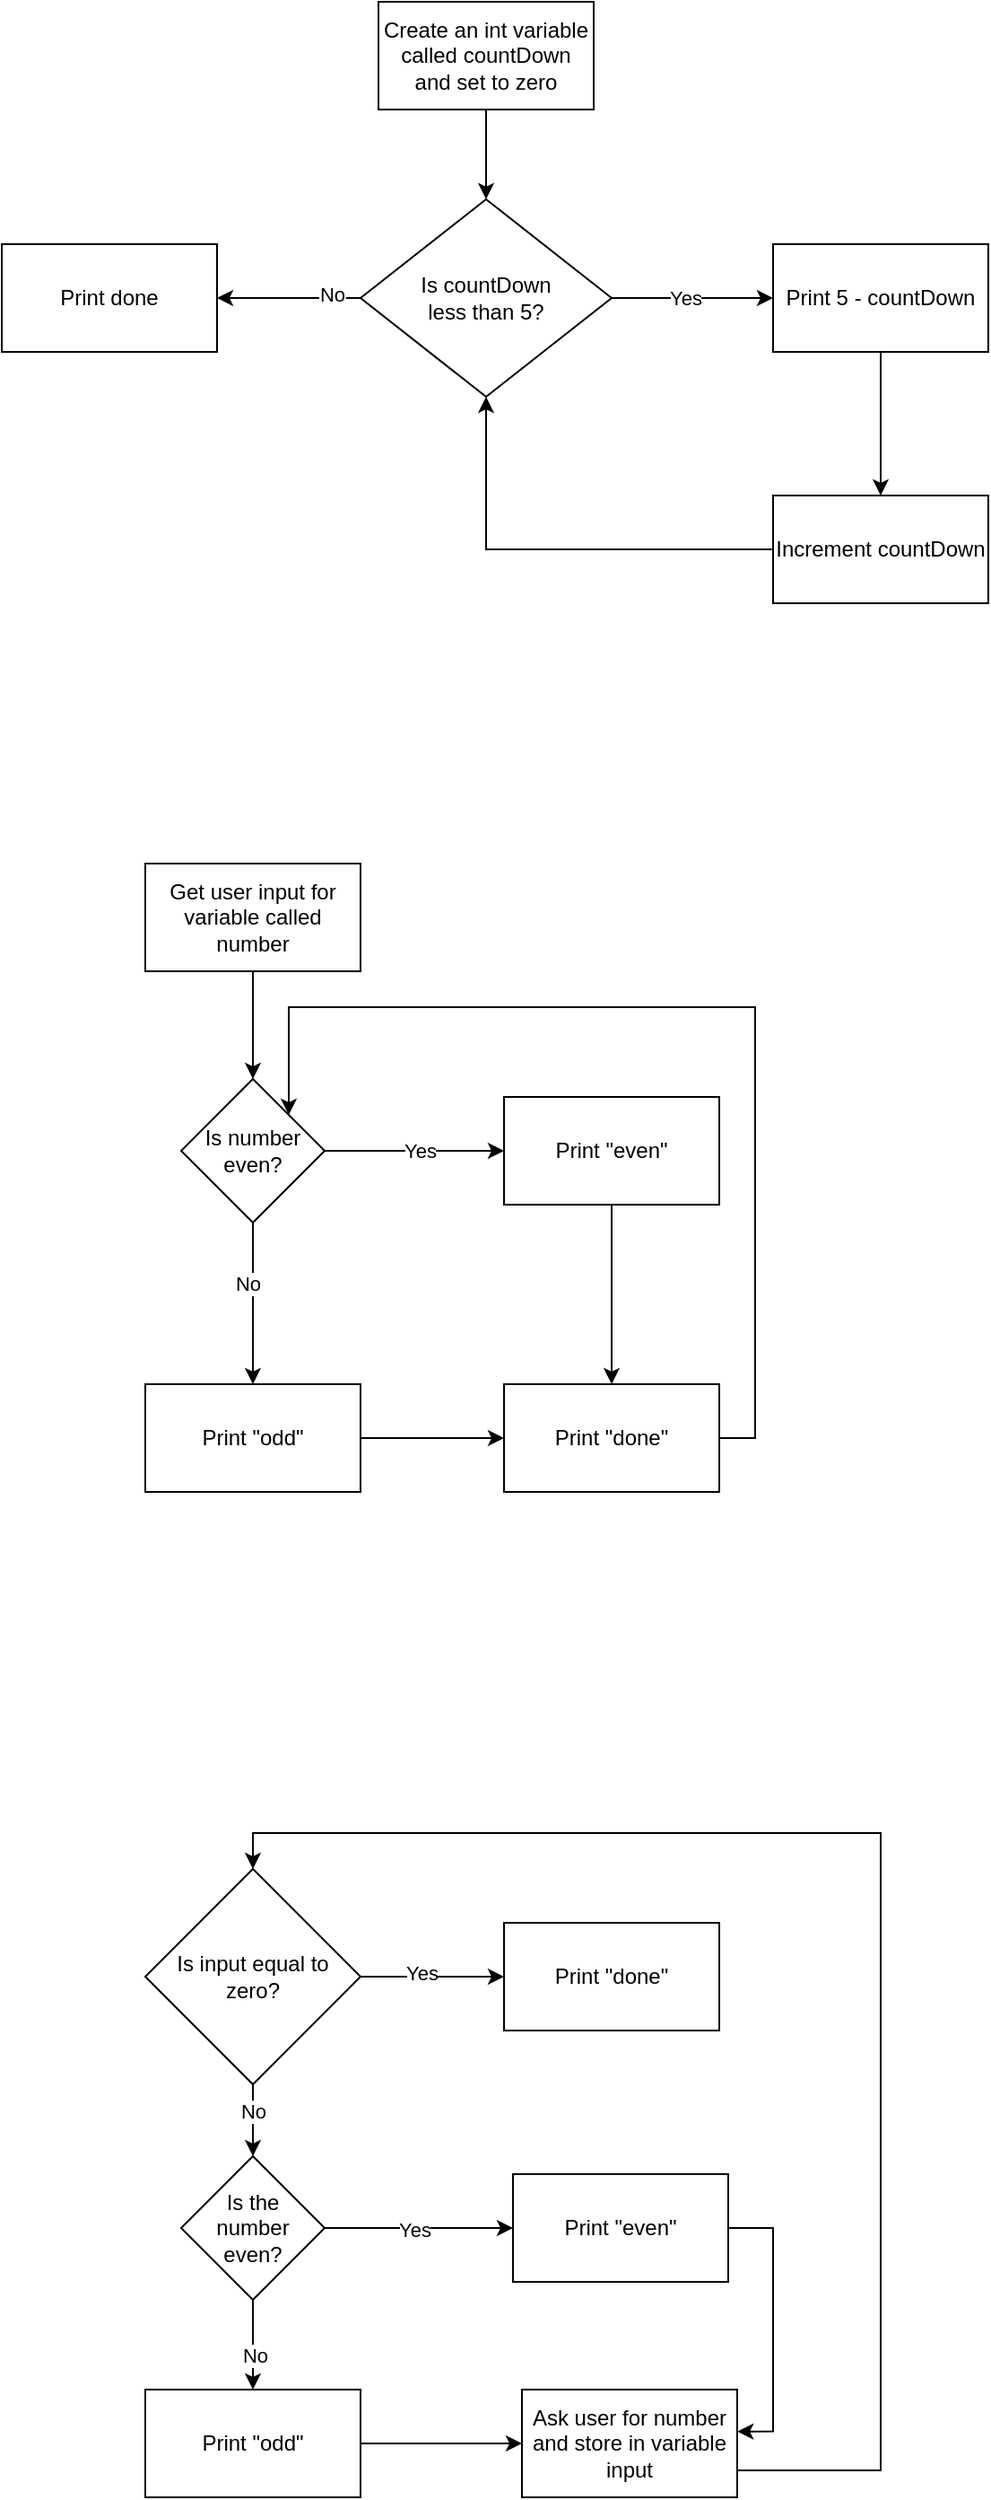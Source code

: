 <mxfile version="23.1.5" type="device">
  <diagram name="Page-1" id="IMZZGxzZ7bTBb0joA8Pl">
    <mxGraphModel dx="918" dy="491" grid="1" gridSize="10" guides="1" tooltips="1" connect="1" arrows="1" fold="1" page="1" pageScale="1" pageWidth="850" pageHeight="1100" math="0" shadow="0">
      <root>
        <mxCell id="0" />
        <mxCell id="1" parent="0" />
        <mxCell id="hcAD2XGrNL9wAn7smFgp-3" value="" style="edgeStyle=orthogonalEdgeStyle;rounded=0;orthogonalLoop=1;jettySize=auto;html=1;" edge="1" parent="1" source="hcAD2XGrNL9wAn7smFgp-1" target="hcAD2XGrNL9wAn7smFgp-2">
          <mxGeometry relative="1" as="geometry" />
        </mxCell>
        <mxCell id="hcAD2XGrNL9wAn7smFgp-1" value="Create an int variable called countDown and set to zero" style="rounded=0;whiteSpace=wrap;html=1;" vertex="1" parent="1">
          <mxGeometry x="230" y="60" width="120" height="60" as="geometry" />
        </mxCell>
        <mxCell id="hcAD2XGrNL9wAn7smFgp-5" value="" style="edgeStyle=orthogonalEdgeStyle;rounded=0;orthogonalLoop=1;jettySize=auto;html=1;" edge="1" parent="1" source="hcAD2XGrNL9wAn7smFgp-2" target="hcAD2XGrNL9wAn7smFgp-4">
          <mxGeometry relative="1" as="geometry" />
        </mxCell>
        <mxCell id="hcAD2XGrNL9wAn7smFgp-6" value="Yes" style="edgeLabel;html=1;align=center;verticalAlign=middle;resizable=0;points=[];" vertex="1" connectable="0" parent="hcAD2XGrNL9wAn7smFgp-5">
          <mxGeometry x="-0.1" relative="1" as="geometry">
            <mxPoint as="offset" />
          </mxGeometry>
        </mxCell>
        <mxCell id="hcAD2XGrNL9wAn7smFgp-13" style="edgeStyle=orthogonalEdgeStyle;rounded=0;orthogonalLoop=1;jettySize=auto;html=1;" edge="1" parent="1" source="hcAD2XGrNL9wAn7smFgp-2" target="hcAD2XGrNL9wAn7smFgp-9">
          <mxGeometry relative="1" as="geometry" />
        </mxCell>
        <mxCell id="hcAD2XGrNL9wAn7smFgp-14" value="No" style="edgeLabel;html=1;align=center;verticalAlign=middle;resizable=0;points=[];" vertex="1" connectable="0" parent="hcAD2XGrNL9wAn7smFgp-13">
          <mxGeometry x="-0.561" y="-2" relative="1" as="geometry">
            <mxPoint x="1" as="offset" />
          </mxGeometry>
        </mxCell>
        <mxCell id="hcAD2XGrNL9wAn7smFgp-2" value="Is countDown &lt;br&gt;less than 5?" style="rhombus;whiteSpace=wrap;html=1;rounded=0;" vertex="1" parent="1">
          <mxGeometry x="220" y="170" width="140" height="110" as="geometry" />
        </mxCell>
        <mxCell id="hcAD2XGrNL9wAn7smFgp-8" value="" style="edgeStyle=orthogonalEdgeStyle;rounded=0;orthogonalLoop=1;jettySize=auto;html=1;" edge="1" parent="1" source="hcAD2XGrNL9wAn7smFgp-4" target="hcAD2XGrNL9wAn7smFgp-7">
          <mxGeometry relative="1" as="geometry" />
        </mxCell>
        <mxCell id="hcAD2XGrNL9wAn7smFgp-4" value="Print 5 - countDown" style="whiteSpace=wrap;html=1;rounded=0;" vertex="1" parent="1">
          <mxGeometry x="450" y="195" width="120" height="60" as="geometry" />
        </mxCell>
        <mxCell id="hcAD2XGrNL9wAn7smFgp-12" value="" style="edgeStyle=orthogonalEdgeStyle;rounded=0;orthogonalLoop=1;jettySize=auto;html=1;entryX=0.5;entryY=1;entryDx=0;entryDy=0;" edge="1" parent="1" source="hcAD2XGrNL9wAn7smFgp-7" target="hcAD2XGrNL9wAn7smFgp-2">
          <mxGeometry relative="1" as="geometry" />
        </mxCell>
        <mxCell id="hcAD2XGrNL9wAn7smFgp-7" value="Increment countDown" style="whiteSpace=wrap;html=1;rounded=0;" vertex="1" parent="1">
          <mxGeometry x="450" y="335" width="120" height="60" as="geometry" />
        </mxCell>
        <mxCell id="hcAD2XGrNL9wAn7smFgp-9" value="Print done" style="whiteSpace=wrap;html=1;rounded=0;" vertex="1" parent="1">
          <mxGeometry x="20" y="195" width="120" height="60" as="geometry" />
        </mxCell>
        <mxCell id="hcAD2XGrNL9wAn7smFgp-17" style="edgeStyle=orthogonalEdgeStyle;rounded=0;orthogonalLoop=1;jettySize=auto;html=1;" edge="1" parent="1" source="hcAD2XGrNL9wAn7smFgp-15" target="hcAD2XGrNL9wAn7smFgp-16">
          <mxGeometry relative="1" as="geometry" />
        </mxCell>
        <mxCell id="hcAD2XGrNL9wAn7smFgp-15" value="Get user input for variable called number" style="rounded=0;whiteSpace=wrap;html=1;" vertex="1" parent="1">
          <mxGeometry x="100" y="540" width="120" height="60" as="geometry" />
        </mxCell>
        <mxCell id="hcAD2XGrNL9wAn7smFgp-19" value="" style="edgeStyle=orthogonalEdgeStyle;rounded=0;orthogonalLoop=1;jettySize=auto;html=1;" edge="1" parent="1" source="hcAD2XGrNL9wAn7smFgp-16" target="hcAD2XGrNL9wAn7smFgp-18">
          <mxGeometry relative="1" as="geometry" />
        </mxCell>
        <mxCell id="hcAD2XGrNL9wAn7smFgp-21" value="Yes" style="edgeLabel;html=1;align=center;verticalAlign=middle;resizable=0;points=[];" vertex="1" connectable="0" parent="hcAD2XGrNL9wAn7smFgp-19">
          <mxGeometry x="0.05" relative="1" as="geometry">
            <mxPoint as="offset" />
          </mxGeometry>
        </mxCell>
        <mxCell id="hcAD2XGrNL9wAn7smFgp-23" value="" style="edgeStyle=orthogonalEdgeStyle;rounded=0;orthogonalLoop=1;jettySize=auto;html=1;" edge="1" parent="1" source="hcAD2XGrNL9wAn7smFgp-16" target="hcAD2XGrNL9wAn7smFgp-22">
          <mxGeometry relative="1" as="geometry" />
        </mxCell>
        <mxCell id="hcAD2XGrNL9wAn7smFgp-24" value="No" style="edgeLabel;html=1;align=center;verticalAlign=middle;resizable=0;points=[];" vertex="1" connectable="0" parent="hcAD2XGrNL9wAn7smFgp-23">
          <mxGeometry x="-0.252" y="-3" relative="1" as="geometry">
            <mxPoint as="offset" />
          </mxGeometry>
        </mxCell>
        <mxCell id="hcAD2XGrNL9wAn7smFgp-16" value="Is number even?" style="rhombus;whiteSpace=wrap;html=1;" vertex="1" parent="1">
          <mxGeometry x="120" y="660" width="80" height="80" as="geometry" />
        </mxCell>
        <mxCell id="hcAD2XGrNL9wAn7smFgp-27" style="edgeStyle=orthogonalEdgeStyle;rounded=0;orthogonalLoop=1;jettySize=auto;html=1;" edge="1" parent="1" source="hcAD2XGrNL9wAn7smFgp-18" target="hcAD2XGrNL9wAn7smFgp-25">
          <mxGeometry relative="1" as="geometry" />
        </mxCell>
        <mxCell id="hcAD2XGrNL9wAn7smFgp-18" value="Print &quot;even&quot;" style="whiteSpace=wrap;html=1;" vertex="1" parent="1">
          <mxGeometry x="300" y="670" width="120" height="60" as="geometry" />
        </mxCell>
        <mxCell id="hcAD2XGrNL9wAn7smFgp-26" value="" style="edgeStyle=orthogonalEdgeStyle;rounded=0;orthogonalLoop=1;jettySize=auto;html=1;" edge="1" parent="1" source="hcAD2XGrNL9wAn7smFgp-22" target="hcAD2XGrNL9wAn7smFgp-25">
          <mxGeometry relative="1" as="geometry" />
        </mxCell>
        <mxCell id="hcAD2XGrNL9wAn7smFgp-22" value="Print &quot;odd&quot;" style="whiteSpace=wrap;html=1;" vertex="1" parent="1">
          <mxGeometry x="100" y="830" width="120" height="60" as="geometry" />
        </mxCell>
        <mxCell id="hcAD2XGrNL9wAn7smFgp-28" style="edgeStyle=orthogonalEdgeStyle;rounded=0;orthogonalLoop=1;jettySize=auto;html=1;entryX=1;entryY=0;entryDx=0;entryDy=0;exitX=1;exitY=0.5;exitDx=0;exitDy=0;" edge="1" parent="1" source="hcAD2XGrNL9wAn7smFgp-25" target="hcAD2XGrNL9wAn7smFgp-16">
          <mxGeometry relative="1" as="geometry">
            <mxPoint x="540" y="870" as="sourcePoint" />
            <mxPoint x="460" y="580" as="targetPoint" />
            <Array as="points">
              <mxPoint x="440" y="860" />
              <mxPoint x="440" y="620" />
              <mxPoint x="180" y="620" />
            </Array>
          </mxGeometry>
        </mxCell>
        <mxCell id="hcAD2XGrNL9wAn7smFgp-25" value="Print &quot;done&quot;" style="whiteSpace=wrap;html=1;" vertex="1" parent="1">
          <mxGeometry x="300" y="830" width="120" height="60" as="geometry" />
        </mxCell>
        <mxCell id="hcAD2XGrNL9wAn7smFgp-31" value="" style="edgeStyle=orthogonalEdgeStyle;rounded=0;orthogonalLoop=1;jettySize=auto;html=1;entryX=0.5;entryY=0;entryDx=0;entryDy=0;exitX=1;exitY=0.75;exitDx=0;exitDy=0;" edge="1" parent="1" source="hcAD2XGrNL9wAn7smFgp-29" target="hcAD2XGrNL9wAn7smFgp-30">
          <mxGeometry relative="1" as="geometry">
            <mxPoint x="690" y="1240" as="sourcePoint" />
            <mxPoint x="540" y="1040" as="targetPoint" />
            <Array as="points">
              <mxPoint x="510" y="1435" />
              <mxPoint x="510" y="1080" />
              <mxPoint x="160" y="1080" />
            </Array>
          </mxGeometry>
        </mxCell>
        <mxCell id="hcAD2XGrNL9wAn7smFgp-29" value="Ask user for number and store in variable input" style="rounded=0;whiteSpace=wrap;html=1;" vertex="1" parent="1">
          <mxGeometry x="310" y="1390" width="120" height="60" as="geometry" />
        </mxCell>
        <mxCell id="hcAD2XGrNL9wAn7smFgp-33" value="" style="edgeStyle=orthogonalEdgeStyle;rounded=0;orthogonalLoop=1;jettySize=auto;html=1;" edge="1" parent="1" source="hcAD2XGrNL9wAn7smFgp-30" target="hcAD2XGrNL9wAn7smFgp-32">
          <mxGeometry relative="1" as="geometry" />
        </mxCell>
        <mxCell id="hcAD2XGrNL9wAn7smFgp-34" value="Yes" style="edgeLabel;html=1;align=center;verticalAlign=middle;resizable=0;points=[];" vertex="1" connectable="0" parent="hcAD2XGrNL9wAn7smFgp-33">
          <mxGeometry x="-0.163" y="2" relative="1" as="geometry">
            <mxPoint as="offset" />
          </mxGeometry>
        </mxCell>
        <mxCell id="hcAD2XGrNL9wAn7smFgp-40" style="edgeStyle=orthogonalEdgeStyle;rounded=0;orthogonalLoop=1;jettySize=auto;html=1;entryX=0.5;entryY=0;entryDx=0;entryDy=0;" edge="1" parent="1" source="hcAD2XGrNL9wAn7smFgp-30" target="hcAD2XGrNL9wAn7smFgp-38">
          <mxGeometry relative="1" as="geometry" />
        </mxCell>
        <mxCell id="hcAD2XGrNL9wAn7smFgp-41" value="No" style="edgeLabel;html=1;align=center;verticalAlign=middle;resizable=0;points=[];" vertex="1" connectable="0" parent="hcAD2XGrNL9wAn7smFgp-40">
          <mxGeometry x="-0.271" relative="1" as="geometry">
            <mxPoint as="offset" />
          </mxGeometry>
        </mxCell>
        <mxCell id="hcAD2XGrNL9wAn7smFgp-30" value="Is input equal to zero?" style="rhombus;whiteSpace=wrap;html=1;rounded=0;" vertex="1" parent="1">
          <mxGeometry x="100" y="1100" width="120" height="120" as="geometry" />
        </mxCell>
        <mxCell id="hcAD2XGrNL9wAn7smFgp-32" value="Print &quot;done&quot;" style="whiteSpace=wrap;html=1;rounded=0;" vertex="1" parent="1">
          <mxGeometry x="300" y="1130" width="120" height="60" as="geometry" />
        </mxCell>
        <mxCell id="hcAD2XGrNL9wAn7smFgp-43" value="" style="edgeStyle=orthogonalEdgeStyle;rounded=0;orthogonalLoop=1;jettySize=auto;html=1;" edge="1" parent="1" source="hcAD2XGrNL9wAn7smFgp-38" target="hcAD2XGrNL9wAn7smFgp-42">
          <mxGeometry relative="1" as="geometry" />
        </mxCell>
        <mxCell id="hcAD2XGrNL9wAn7smFgp-44" value="Yes" style="edgeLabel;html=1;align=center;verticalAlign=middle;resizable=0;points=[];" vertex="1" connectable="0" parent="hcAD2XGrNL9wAn7smFgp-43">
          <mxGeometry x="-0.05" y="-1" relative="1" as="geometry">
            <mxPoint as="offset" />
          </mxGeometry>
        </mxCell>
        <mxCell id="hcAD2XGrNL9wAn7smFgp-46" value="" style="edgeStyle=orthogonalEdgeStyle;rounded=0;orthogonalLoop=1;jettySize=auto;html=1;" edge="1" parent="1" source="hcAD2XGrNL9wAn7smFgp-38" target="hcAD2XGrNL9wAn7smFgp-45">
          <mxGeometry relative="1" as="geometry" />
        </mxCell>
        <mxCell id="hcAD2XGrNL9wAn7smFgp-47" value="No" style="edgeLabel;html=1;align=center;verticalAlign=middle;resizable=0;points=[];" vertex="1" connectable="0" parent="hcAD2XGrNL9wAn7smFgp-46">
          <mxGeometry x="0.23" y="1" relative="1" as="geometry">
            <mxPoint as="offset" />
          </mxGeometry>
        </mxCell>
        <mxCell id="hcAD2XGrNL9wAn7smFgp-38" value="Is the &lt;br&gt;number &lt;br&gt;even?" style="rhombus;whiteSpace=wrap;html=1;" vertex="1" parent="1">
          <mxGeometry x="120" y="1260" width="80" height="80" as="geometry" />
        </mxCell>
        <mxCell id="hcAD2XGrNL9wAn7smFgp-48" style="edgeStyle=orthogonalEdgeStyle;rounded=0;orthogonalLoop=1;jettySize=auto;html=1;entryX=1.001;entryY=0.389;entryDx=0;entryDy=0;exitX=1;exitY=0.5;exitDx=0;exitDy=0;entryPerimeter=0;" edge="1" parent="1" source="hcAD2XGrNL9wAn7smFgp-42" target="hcAD2XGrNL9wAn7smFgp-29">
          <mxGeometry relative="1" as="geometry">
            <mxPoint x="540" y="1025" as="targetPoint" />
            <mxPoint x="625" y="1295" as="sourcePoint" />
          </mxGeometry>
        </mxCell>
        <mxCell id="hcAD2XGrNL9wAn7smFgp-42" value="Print &quot;even&quot;" style="whiteSpace=wrap;html=1;" vertex="1" parent="1">
          <mxGeometry x="305" y="1270" width="120" height="60" as="geometry" />
        </mxCell>
        <mxCell id="hcAD2XGrNL9wAn7smFgp-49" style="edgeStyle=orthogonalEdgeStyle;rounded=0;orthogonalLoop=1;jettySize=auto;html=1;entryX=0;entryY=0.5;entryDx=0;entryDy=0;exitX=1;exitY=0.5;exitDx=0;exitDy=0;" edge="1" parent="1" source="hcAD2XGrNL9wAn7smFgp-45" target="hcAD2XGrNL9wAn7smFgp-29">
          <mxGeometry relative="1" as="geometry">
            <mxPoint x="110" y="1400" as="sourcePoint" />
            <mxPoint x="50" y="1060" as="targetPoint" />
          </mxGeometry>
        </mxCell>
        <mxCell id="hcAD2XGrNL9wAn7smFgp-45" value="Print &quot;odd&quot;" style="whiteSpace=wrap;html=1;" vertex="1" parent="1">
          <mxGeometry x="100" y="1390" width="120" height="60" as="geometry" />
        </mxCell>
      </root>
    </mxGraphModel>
  </diagram>
</mxfile>
